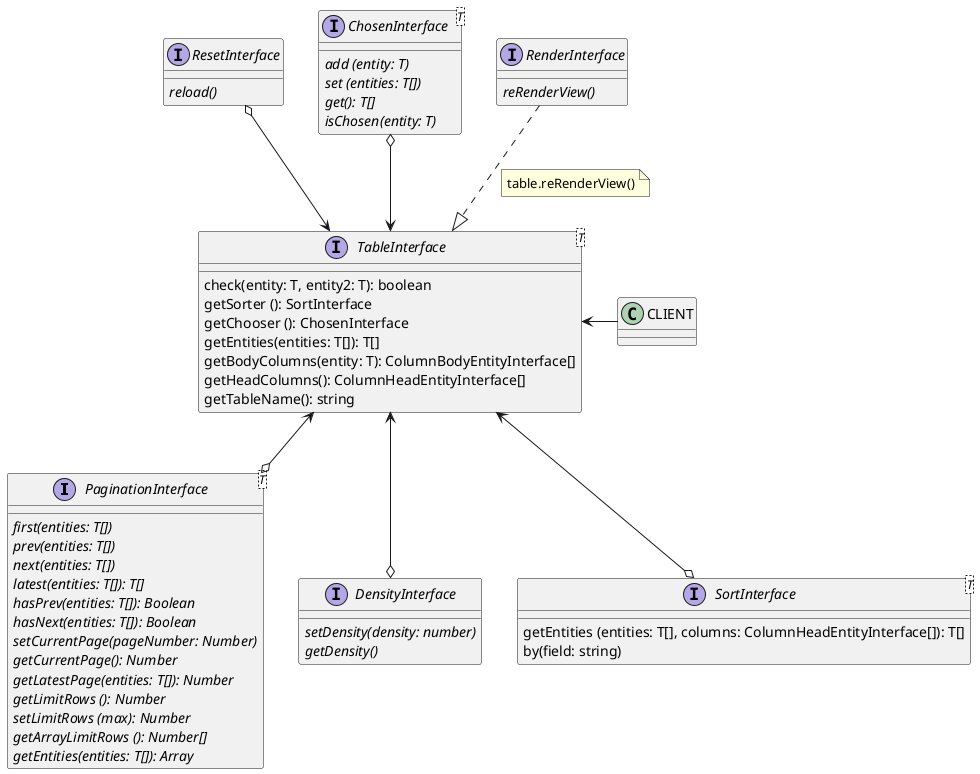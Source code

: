 @startuml

interface PaginationInterface <T> {
  {abstract} first(entities: T[])
  {abstract} prev(entities: T[])
  {abstract} next(entities: T[])
  {abstract} latest(entities: T[]): T[]
  {abstract} hasPrev(entities: T[]): Boolean
  {abstract} hasNext(entities: T[]): Boolean
  {abstract} setCurrentPage(pageNumber: Number)
  {abstract} getCurrentPage(): Number
  {abstract} getLatestPage(entities: T[]): Number
  {abstract} getLimitRows (): Number
  {abstract} setLimitRows (max): Number
  {abstract} getArrayLimitRows (): Number[]
  {abstract} getEntities(entities: T[]): Array
}
interface DensityInterface {
  {abstract} setDensity(density: number)
  {abstract} getDensity()
}
interface ResetInterface {
  {abstract} reload()
}
interface ChosenInterface <T> {
  {abstract} add (entity: T)
  {abstract} set (entities: T[])
  {abstract} get(): T[]
  {abstract} isChosen(entity: T)
}

interface SortInterface <T> {
    getEntities (entities: T[], columns: ColumnHeadEntityInterface[]): T[]
    by(field: string)
}

interface RenderInterface {
    {abstract} reRenderView()
}

interface TableInterface <T> {
  check(entity: T, entity2: T): boolean
  getSorter (): SortInterface
  getChooser (): ChosenInterface
  getEntities(entities: T[]): T[]
  getBodyColumns(entity: T): ColumnBodyEntityInterface[]
  getHeadColumns(): ColumnHeadEntityInterface[]
  getTableName(): string
}

ChosenInterface o--> TableInterface

ResetInterface o--> TableInterface

TableInterface <--o DensityInterface

TableInterface <--o PaginationInterface

TableInterface <--o SortInterface

RenderInterface ..|> TableInterface
note left on link
  table.reRenderView()
end note
TableInterface <- CLIENT
@enduml
